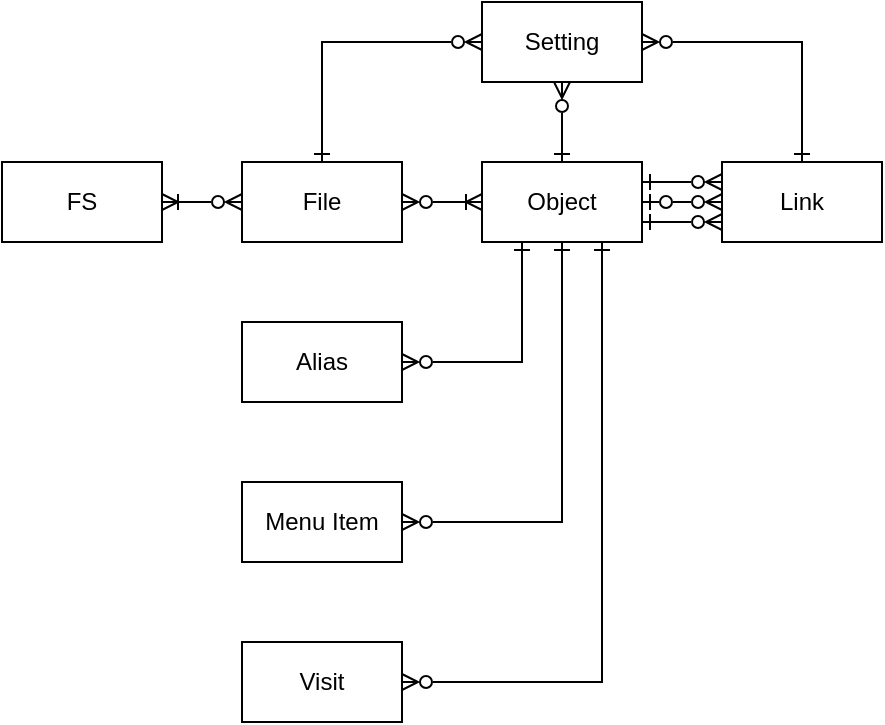 <mxfile version="24.0.7" type="device">
  <diagram name="Страница — 1" id="YnbZDJMydDF9RX0N52qx">
    <mxGraphModel dx="1423" dy="758" grid="1" gridSize="10" guides="1" tooltips="1" connect="1" arrows="1" fold="1" page="1" pageScale="1" pageWidth="827" pageHeight="1169" math="0" shadow="0">
      <root>
        <mxCell id="0" />
        <mxCell id="1" parent="0" />
        <mxCell id="nC9Iug1UEZvL9DvWMbGd-3" style="edgeStyle=orthogonalEdgeStyle;rounded=0;orthogonalLoop=1;jettySize=auto;html=1;startArrow=ERzeroToMany;startFill=0;endArrow=ERone;endFill=0;" edge="1" parent="1" source="nC9Iug1UEZvL9DvWMbGd-1" target="nC9Iug1UEZvL9DvWMbGd-2">
          <mxGeometry relative="1" as="geometry">
            <Array as="points">
              <mxPoint x="300" y="220" />
            </Array>
          </mxGeometry>
        </mxCell>
        <mxCell id="nC9Iug1UEZvL9DvWMbGd-1" value="Alias" style="rounded=0;whiteSpace=wrap;html=1;" vertex="1" parent="1">
          <mxGeometry x="160" y="200" width="80" height="40" as="geometry" />
        </mxCell>
        <mxCell id="nC9Iug1UEZvL9DvWMbGd-7" style="rounded=0;orthogonalLoop=1;jettySize=auto;html=1;endArrow=ERzeroToMany;endFill=0;startArrow=ERone;startFill=0;edgeStyle=orthogonalEdgeStyle;" edge="1" parent="1" source="nC9Iug1UEZvL9DvWMbGd-2" target="nC9Iug1UEZvL9DvWMbGd-6">
          <mxGeometry relative="1" as="geometry">
            <Array as="points">
              <mxPoint x="320" y="110" />
              <mxPoint x="320" y="110" />
            </Array>
          </mxGeometry>
        </mxCell>
        <mxCell id="nC9Iug1UEZvL9DvWMbGd-2" value="Object" style="rounded=0;whiteSpace=wrap;html=1;" vertex="1" parent="1">
          <mxGeometry x="280" y="120" width="80" height="40" as="geometry" />
        </mxCell>
        <mxCell id="nC9Iug1UEZvL9DvWMbGd-6" value="Setting" style="rounded=0;whiteSpace=wrap;html=1;" vertex="1" parent="1">
          <mxGeometry x="280" y="40" width="80" height="40" as="geometry" />
        </mxCell>
        <mxCell id="nC9Iug1UEZvL9DvWMbGd-9" style="edgeStyle=orthogonalEdgeStyle;rounded=0;orthogonalLoop=1;jettySize=auto;html=1;endArrow=ERzeroToMany;endFill=0;startArrow=ERone;startFill=0;" edge="1" parent="1" source="nC9Iug1UEZvL9DvWMbGd-10" target="nC9Iug1UEZvL9DvWMbGd-6">
          <mxGeometry relative="1" as="geometry">
            <Array as="points">
              <mxPoint x="200" y="60" />
            </Array>
          </mxGeometry>
        </mxCell>
        <mxCell id="nC9Iug1UEZvL9DvWMbGd-10" value="File" style="rounded=0;whiteSpace=wrap;html=1;" vertex="1" parent="1">
          <mxGeometry x="160" y="120" width="80" height="40" as="geometry" />
        </mxCell>
        <mxCell id="nC9Iug1UEZvL9DvWMbGd-13" style="edgeStyle=orthogonalEdgeStyle;rounded=0;orthogonalLoop=1;jettySize=auto;html=1;startArrow=ERoneToMany;startFill=0;endArrow=ERzeroToMany;endFill=0;" edge="1" parent="1" source="nC9Iug1UEZvL9DvWMbGd-14" target="nC9Iug1UEZvL9DvWMbGd-10">
          <mxGeometry relative="1" as="geometry">
            <mxPoint x="200" y="140" as="targetPoint" />
          </mxGeometry>
        </mxCell>
        <mxCell id="nC9Iug1UEZvL9DvWMbGd-14" value="FS" style="rounded=0;whiteSpace=wrap;html=1;" vertex="1" parent="1">
          <mxGeometry x="40" y="120" width="80" height="40" as="geometry" />
        </mxCell>
        <mxCell id="nC9Iug1UEZvL9DvWMbGd-16" value="Link" style="rounded=0;whiteSpace=wrap;html=1;" vertex="1" parent="1">
          <mxGeometry x="400" y="120" width="80" height="40" as="geometry" />
        </mxCell>
        <mxCell id="nC9Iug1UEZvL9DvWMbGd-17" style="rounded=0;orthogonalLoop=1;jettySize=auto;html=1;endArrow=ERzeroToMany;endFill=0;startArrow=ERone;startFill=0;edgeStyle=orthogonalEdgeStyle;" edge="1" parent="1" source="nC9Iug1UEZvL9DvWMbGd-16" target="nC9Iug1UEZvL9DvWMbGd-6">
          <mxGeometry relative="1" as="geometry">
            <mxPoint x="370" y="230" as="sourcePoint" />
            <mxPoint x="450" y="150" as="targetPoint" />
            <Array as="points">
              <mxPoint x="440" y="60" />
            </Array>
          </mxGeometry>
        </mxCell>
        <mxCell id="nC9Iug1UEZvL9DvWMbGd-20" style="edgeStyle=orthogonalEdgeStyle;rounded=0;orthogonalLoop=1;jettySize=auto;html=1;endArrow=ERone;endFill=0;startArrow=ERzeroToMany;startFill=0;" edge="1" parent="1" source="nC9Iug1UEZvL9DvWMbGd-19" target="nC9Iug1UEZvL9DvWMbGd-2">
          <mxGeometry relative="1" as="geometry">
            <Array as="points">
              <mxPoint x="320" y="300" />
            </Array>
          </mxGeometry>
        </mxCell>
        <mxCell id="nC9Iug1UEZvL9DvWMbGd-19" value="Menu Item" style="rounded=0;whiteSpace=wrap;html=1;" vertex="1" parent="1">
          <mxGeometry x="160" y="280" width="80" height="40" as="geometry" />
        </mxCell>
        <mxCell id="nC9Iug1UEZvL9DvWMbGd-22" style="edgeStyle=orthogonalEdgeStyle;rounded=0;orthogonalLoop=1;jettySize=auto;html=1;startArrow=ERoneToMany;startFill=0;endArrow=ERzeroToMany;endFill=0;" edge="1" parent="1" source="nC9Iug1UEZvL9DvWMbGd-2" target="nC9Iug1UEZvL9DvWMbGd-10">
          <mxGeometry relative="1" as="geometry">
            <mxPoint x="330" y="150" as="targetPoint" />
            <mxPoint x="250" y="150" as="sourcePoint" />
            <Array as="points">
              <mxPoint x="330" y="140" />
            </Array>
          </mxGeometry>
        </mxCell>
        <mxCell id="nC9Iug1UEZvL9DvWMbGd-23" style="edgeStyle=orthogonalEdgeStyle;rounded=0;orthogonalLoop=1;jettySize=auto;html=1;startArrow=ERzeroToOne;startFill=0;endArrow=ERzeroToMany;endFill=0;" edge="1" parent="1" source="nC9Iug1UEZvL9DvWMbGd-2" target="nC9Iug1UEZvL9DvWMbGd-16">
          <mxGeometry relative="1" as="geometry">
            <mxPoint x="210" y="230" as="sourcePoint" />
            <mxPoint x="290" y="230" as="targetPoint" />
            <Array as="points" />
          </mxGeometry>
        </mxCell>
        <mxCell id="nC9Iug1UEZvL9DvWMbGd-24" value="Visit" style="rounded=0;whiteSpace=wrap;html=1;" vertex="1" parent="1">
          <mxGeometry x="160" y="360" width="80" height="40" as="geometry" />
        </mxCell>
        <mxCell id="nC9Iug1UEZvL9DvWMbGd-25" style="edgeStyle=orthogonalEdgeStyle;rounded=0;orthogonalLoop=1;jettySize=auto;html=1;endArrow=ERone;endFill=0;startArrow=ERzeroToMany;startFill=0;" edge="1" parent="1" source="nC9Iug1UEZvL9DvWMbGd-24" target="nC9Iug1UEZvL9DvWMbGd-2">
          <mxGeometry relative="1" as="geometry">
            <mxPoint x="250" y="310" as="sourcePoint" />
            <mxPoint x="330" y="240" as="targetPoint" />
            <Array as="points">
              <mxPoint x="340" y="380" />
            </Array>
          </mxGeometry>
        </mxCell>
        <mxCell id="nC9Iug1UEZvL9DvWMbGd-26" style="edgeStyle=orthogonalEdgeStyle;rounded=0;orthogonalLoop=1;jettySize=auto;html=1;startArrow=ERone;startFill=0;endArrow=ERzeroToMany;endFill=0;" edge="1" parent="1" source="nC9Iug1UEZvL9DvWMbGd-2" target="nC9Iug1UEZvL9DvWMbGd-16">
          <mxGeometry relative="1" as="geometry">
            <mxPoint x="370" y="140" as="sourcePoint" />
            <mxPoint x="410" y="140" as="targetPoint" />
            <Array as="points">
              <mxPoint x="380" y="130" />
              <mxPoint x="380" y="130" />
            </Array>
          </mxGeometry>
        </mxCell>
        <mxCell id="nC9Iug1UEZvL9DvWMbGd-27" style="edgeStyle=orthogonalEdgeStyle;rounded=0;orthogonalLoop=1;jettySize=auto;html=1;startArrow=ERone;startFill=0;endArrow=ERzeroToMany;endFill=0;" edge="1" parent="1" source="nC9Iug1UEZvL9DvWMbGd-2" target="nC9Iug1UEZvL9DvWMbGd-16">
          <mxGeometry relative="1" as="geometry">
            <mxPoint x="370" y="150" as="sourcePoint" />
            <mxPoint x="410" y="150" as="targetPoint" />
            <Array as="points">
              <mxPoint x="380" y="150" />
              <mxPoint x="380" y="150" />
            </Array>
          </mxGeometry>
        </mxCell>
      </root>
    </mxGraphModel>
  </diagram>
</mxfile>
